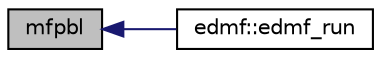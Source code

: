 digraph "mfpbl"
{
  edge [fontname="Helvetica",fontsize="10",labelfontname="Helvetica",labelfontsize="10"];
  node [fontname="Helvetica",fontsize="10",shape=record];
  rankdir="LR";
  Node4 [label="mfpbl",height=0.2,width=0.4,color="black", fillcolor="grey75", style="filled", fontcolor="black"];
  Node4 -> Node5 [dir="back",color="midnightblue",fontsize="10",style="solid",fontname="Helvetica"];
  Node5 [label="edmf::edmf_run",height=0.2,width=0.4,color="black", fillcolor="white", style="filled",URL="$group___h_e_d_m_f.html#gae853abd88aa955aecabd59e397233df0",tooltip="This subroutine contains all of logic for the Hybrid EDMF PBL scheme except for the calculation of th..."];
}

